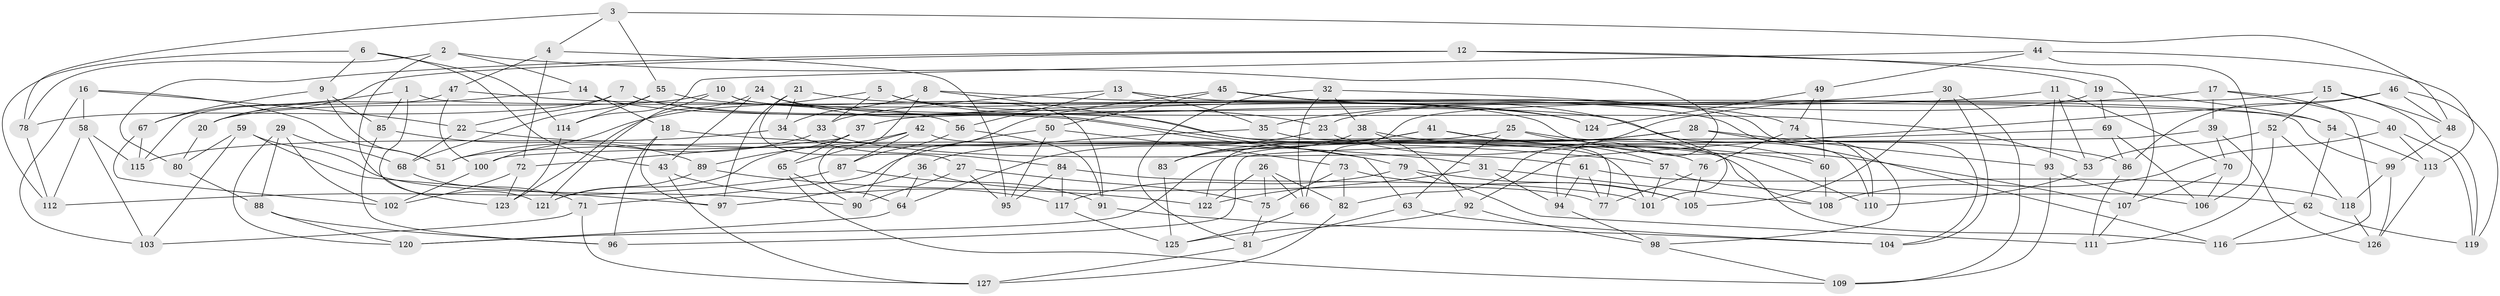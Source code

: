 // Generated by graph-tools (version 1.1) at 2025/56/03/09/25 04:56:19]
// undirected, 127 vertices, 254 edges
graph export_dot {
graph [start="1"]
  node [color=gray90,style=filled];
  1;
  2;
  3;
  4;
  5;
  6;
  7;
  8;
  9;
  10;
  11;
  12;
  13;
  14;
  15;
  16;
  17;
  18;
  19;
  20;
  21;
  22;
  23;
  24;
  25;
  26;
  27;
  28;
  29;
  30;
  31;
  32;
  33;
  34;
  35;
  36;
  37;
  38;
  39;
  40;
  41;
  42;
  43;
  44;
  45;
  46;
  47;
  48;
  49;
  50;
  51;
  52;
  53;
  54;
  55;
  56;
  57;
  58;
  59;
  60;
  61;
  62;
  63;
  64;
  65;
  66;
  67;
  68;
  69;
  70;
  71;
  72;
  73;
  74;
  75;
  76;
  77;
  78;
  79;
  80;
  81;
  82;
  83;
  84;
  85;
  86;
  87;
  88;
  89;
  90;
  91;
  92;
  93;
  94;
  95;
  96;
  97;
  98;
  99;
  100;
  101;
  102;
  103;
  104;
  105;
  106;
  107;
  108;
  109;
  110;
  111;
  112;
  113;
  114;
  115;
  116;
  117;
  118;
  119;
  120;
  121;
  122;
  123;
  124;
  125;
  126;
  127;
  1 -- 85;
  1 -- 123;
  1 -- 67;
  1 -- 99;
  2 -- 14;
  2 -- 94;
  2 -- 121;
  2 -- 78;
  3 -- 4;
  3 -- 55;
  3 -- 78;
  3 -- 48;
  4 -- 72;
  4 -- 95;
  4 -- 47;
  5 -- 23;
  5 -- 100;
  5 -- 110;
  5 -- 33;
  6 -- 112;
  6 -- 114;
  6 -- 43;
  6 -- 9;
  7 -- 78;
  7 -- 76;
  7 -- 107;
  7 -- 22;
  8 -- 34;
  8 -- 77;
  8 -- 110;
  8 -- 64;
  9 -- 67;
  9 -- 51;
  9 -- 85;
  10 -- 121;
  10 -- 91;
  10 -- 20;
  10 -- 53;
  11 -- 70;
  11 -- 93;
  11 -- 53;
  11 -- 37;
  12 -- 19;
  12 -- 107;
  12 -- 20;
  12 -- 80;
  13 -- 35;
  13 -- 56;
  13 -- 98;
  13 -- 33;
  14 -- 18;
  14 -- 79;
  14 -- 20;
  15 -- 119;
  15 -- 48;
  15 -- 66;
  15 -- 52;
  16 -- 22;
  16 -- 51;
  16 -- 58;
  16 -- 103;
  17 -- 116;
  17 -- 82;
  17 -- 40;
  17 -- 39;
  18 -- 97;
  18 -- 96;
  18 -- 57;
  19 -- 54;
  19 -- 69;
  19 -- 23;
  20 -- 80;
  21 -- 27;
  21 -- 97;
  21 -- 124;
  21 -- 34;
  22 -- 31;
  22 -- 68;
  23 -- 110;
  23 -- 64;
  24 -- 63;
  24 -- 124;
  24 -- 123;
  24 -- 43;
  25 -- 51;
  25 -- 63;
  25 -- 86;
  25 -- 60;
  26 -- 66;
  26 -- 82;
  26 -- 122;
  26 -- 75;
  27 -- 95;
  27 -- 90;
  27 -- 75;
  28 -- 116;
  28 -- 83;
  28 -- 93;
  28 -- 120;
  29 -- 102;
  29 -- 88;
  29 -- 120;
  29 -- 68;
  30 -- 109;
  30 -- 104;
  30 -- 105;
  30 -- 35;
  31 -- 94;
  31 -- 122;
  31 -- 108;
  32 -- 74;
  32 -- 66;
  32 -- 38;
  32 -- 81;
  33 -- 51;
  33 -- 61;
  34 -- 84;
  34 -- 115;
  35 -- 36;
  35 -- 108;
  36 -- 64;
  36 -- 77;
  36 -- 97;
  37 -- 72;
  37 -- 65;
  37 -- 89;
  38 -- 83;
  38 -- 92;
  38 -- 60;
  39 -- 126;
  39 -- 96;
  39 -- 70;
  40 -- 119;
  40 -- 113;
  40 -- 108;
  41 -- 122;
  41 -- 83;
  41 -- 116;
  41 -- 57;
  42 -- 101;
  42 -- 121;
  42 -- 65;
  42 -- 87;
  43 -- 127;
  43 -- 117;
  44 -- 49;
  44 -- 106;
  44 -- 114;
  44 -- 113;
  45 -- 101;
  45 -- 50;
  45 -- 54;
  45 -- 90;
  46 -- 48;
  46 -- 92;
  46 -- 86;
  46 -- 119;
  47 -- 56;
  47 -- 100;
  47 -- 115;
  48 -- 99;
  49 -- 124;
  49 -- 60;
  49 -- 74;
  50 -- 71;
  50 -- 95;
  50 -- 73;
  52 -- 111;
  52 -- 53;
  52 -- 118;
  53 -- 110;
  54 -- 113;
  54 -- 62;
  55 -- 124;
  55 -- 68;
  55 -- 114;
  56 -- 91;
  56 -- 87;
  57 -- 62;
  57 -- 101;
  58 -- 103;
  58 -- 112;
  58 -- 115;
  59 -- 97;
  59 -- 90;
  59 -- 80;
  59 -- 103;
  60 -- 108;
  61 -- 77;
  61 -- 118;
  61 -- 94;
  62 -- 116;
  62 -- 119;
  63 -- 81;
  63 -- 104;
  64 -- 120;
  65 -- 109;
  65 -- 90;
  66 -- 125;
  67 -- 102;
  67 -- 115;
  68 -- 71;
  69 -- 86;
  69 -- 106;
  69 -- 100;
  70 -- 107;
  70 -- 106;
  71 -- 103;
  71 -- 127;
  72 -- 123;
  72 -- 102;
  73 -- 82;
  73 -- 105;
  73 -- 75;
  74 -- 104;
  74 -- 76;
  75 -- 81;
  76 -- 77;
  76 -- 105;
  78 -- 112;
  79 -- 111;
  79 -- 105;
  79 -- 117;
  80 -- 88;
  81 -- 127;
  82 -- 127;
  83 -- 125;
  84 -- 95;
  84 -- 117;
  84 -- 101;
  85 -- 89;
  85 -- 96;
  86 -- 111;
  87 -- 112;
  87 -- 91;
  88 -- 120;
  88 -- 96;
  89 -- 121;
  89 -- 122;
  91 -- 104;
  92 -- 98;
  92 -- 125;
  93 -- 106;
  93 -- 109;
  94 -- 98;
  98 -- 109;
  99 -- 126;
  99 -- 118;
  100 -- 102;
  107 -- 111;
  113 -- 126;
  114 -- 123;
  117 -- 125;
  118 -- 126;
}
